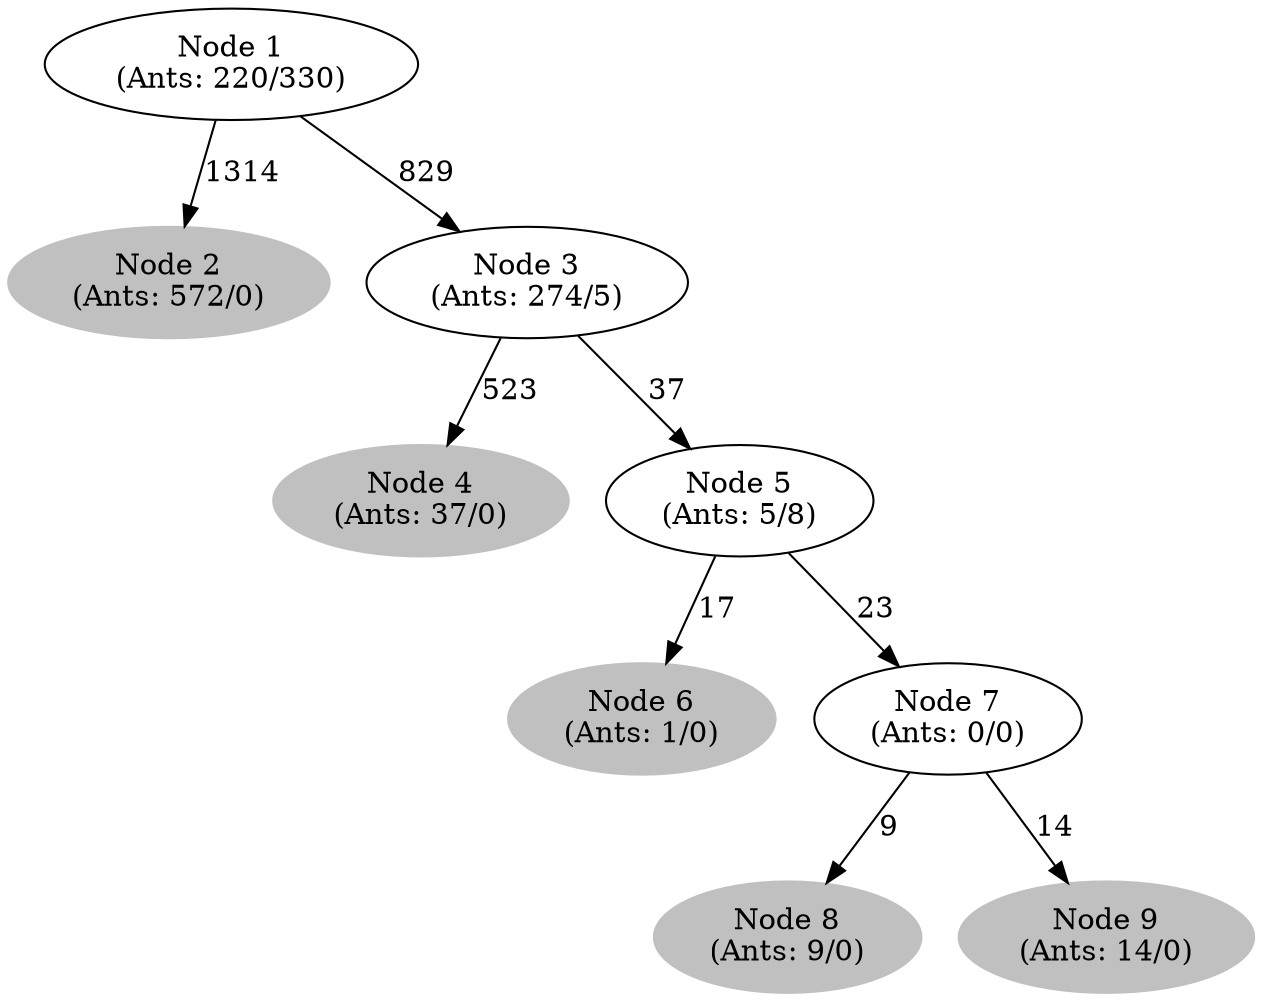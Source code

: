 digraph G {
	
	 "Node 2\n(Ants: 572/0)" [style=filled,color="gray"];
	"Node 1\n(Ants: 220/330)" -> "Node 2\n(Ants: 572/0)" [label=1314];
	 "Node 1\n(Ants: 220/330)" -> "Node 3\n(Ants: 274/5)" [label=829];
	 "Node 4\n(Ants: 37/0)" [style=filled,color="gray"];
	"Node 3\n(Ants: 274/5)" -> "Node 4\n(Ants: 37/0)" [label=523];
	 "Node 3\n(Ants: 274/5)" -> "Node 5\n(Ants: 5/8)" [label=37];
	 "Node 6\n(Ants: 1/0)" [style=filled,color="gray"];
	"Node 5\n(Ants: 5/8)" -> "Node 6\n(Ants: 1/0)" [label=17];
	 "Node 5\n(Ants: 5/8)" -> "Node 7\n(Ants: 0/0)" [label=23];
	 "Node 8\n(Ants: 9/0)" [style=filled,color="gray"];
	"Node 7\n(Ants: 0/0)" -> "Node 8\n(Ants: 9/0)" [label=9];
	 "Node 9\n(Ants: 14/0)" [style=filled,color="gray"];
	"Node 7\n(Ants: 0/0)" -> "Node 9\n(Ants: 14/0)" [label=14];
	 
}
